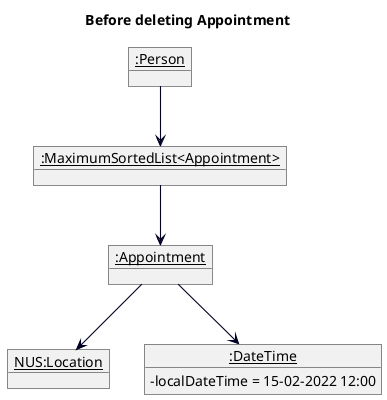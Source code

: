 @startuml
skinparam arrowThickness 1.1
skinparam arrowColor #000123
skinparam classBackgroundColor MODEL_COLOR
skinparam classAttributeIconSize 0
show fields

title Before deleting Appointment

object "__:Person__" as person {
}
object "__:MaximumSortedList<Appointment>__" as appointmentList {
}

object "__:Appointment__" as appointment {

}

object "__NUS:Location__" as location {
}

object "__:DateTime__" as dateTime {
 - localDateTime = 15-02-2022 12:00
}


person --> appointmentList
appointmentList --> appointment
appointment --> location
appointment --> dateTime

@enduml
